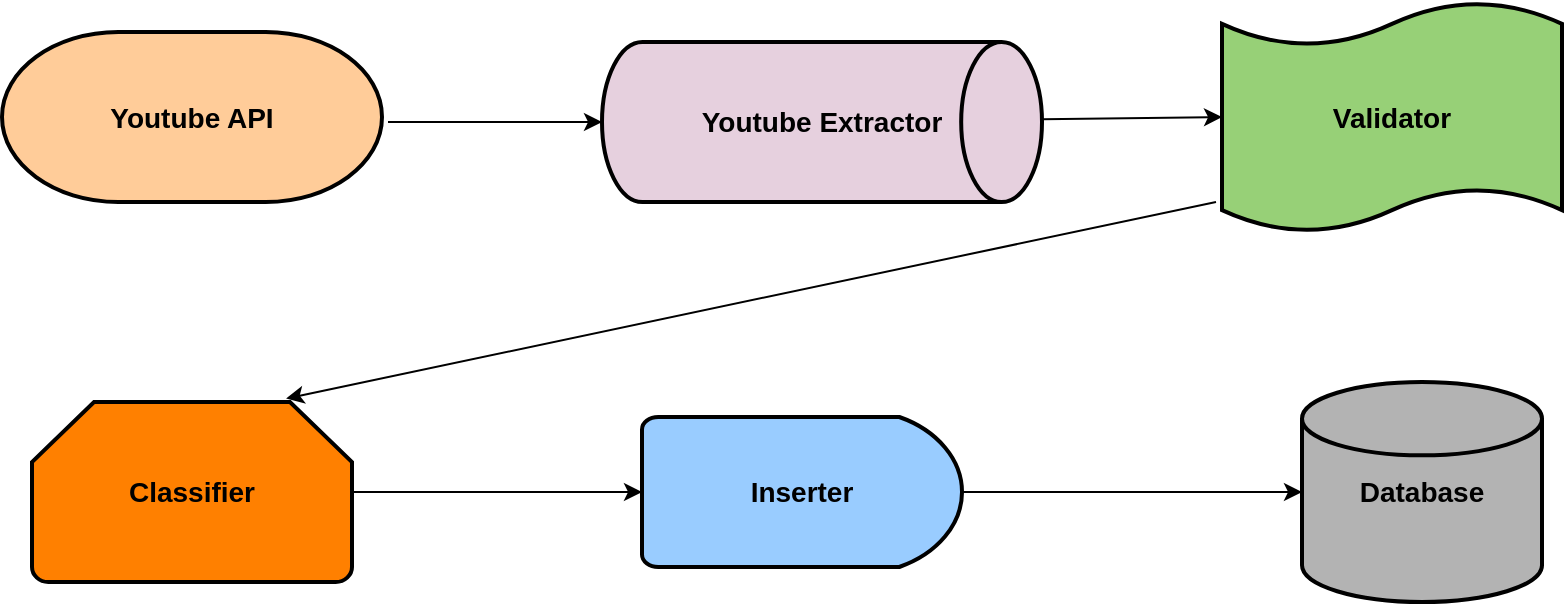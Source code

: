 <mxfile version="10.6.3" type="device"><diagram id="PPqp9Ad5aXbcEgvpluh4" name="Page-1"><mxGraphModel dx="966" dy="387" grid="1" gridSize="10" guides="1" tooltips="1" connect="1" arrows="1" fold="1" page="1" pageScale="1" pageWidth="1654" pageHeight="1169" math="0" shadow="0"><root><mxCell id="0"/><mxCell id="1" parent="0"/><mxCell id="U0nbuBrJmOZI8mArBauX-2" value="&lt;font style=&quot;font-size: 14px&quot;&gt;&lt;b&gt;Database&lt;/b&gt;&lt;/font&gt;" style="strokeWidth=2;html=1;shape=mxgraph.flowchart.database;whiteSpace=wrap;fillColor=#B3B3B3;" vertex="1" parent="1"><mxGeometry x="680" y="210" width="120" height="110" as="geometry"/></mxCell><mxCell id="U0nbuBrJmOZI8mArBauX-3" value="&lt;b&gt;&lt;font style=&quot;font-size: 14px&quot;&gt;Youtube API&lt;/font&gt;&lt;/b&gt;" style="strokeWidth=2;html=1;shape=mxgraph.flowchart.terminator;whiteSpace=wrap;fillColor=#FFCC99;" vertex="1" parent="1"><mxGeometry x="30" y="35" width="190" height="85" as="geometry"/></mxCell><mxCell id="U0nbuBrJmOZI8mArBauX-4" value="&lt;b&gt;&lt;font style=&quot;font-size: 14px&quot;&gt;Youtube Extractor&lt;/font&gt;&lt;/b&gt;" style="strokeWidth=2;html=1;shape=mxgraph.flowchart.direct_data;whiteSpace=wrap;fillColor=#E6D0DE;" vertex="1" parent="1"><mxGeometry x="330" y="40" width="220" height="80" as="geometry"/></mxCell><mxCell id="U0nbuBrJmOZI8mArBauX-5" value="" style="endArrow=classic;html=1;entryX=0;entryY=0.5;entryDx=0;entryDy=0;entryPerimeter=0;" edge="1" parent="1" target="U0nbuBrJmOZI8mArBauX-4"><mxGeometry width="50" height="50" relative="1" as="geometry"><mxPoint x="223" y="80" as="sourcePoint"/><mxPoint x="80" y="280" as="targetPoint"/></mxGeometry></mxCell><mxCell id="U0nbuBrJmOZI8mArBauX-6" value="&lt;b&gt;&lt;font style=&quot;font-size: 14px&quot;&gt;Validator&lt;/font&gt;&lt;/b&gt;" style="shape=tape;whiteSpace=wrap;html=1;strokeWidth=2;size=0.19;fillColor=#97D077;" vertex="1" parent="1"><mxGeometry x="640" y="20" width="170" height="115" as="geometry"/></mxCell><mxCell id="U0nbuBrJmOZI8mArBauX-7" value="" style="endArrow=classic;html=1;entryX=0;entryY=0.5;entryDx=0;entryDy=0;entryPerimeter=0;" edge="1" parent="1" source="U0nbuBrJmOZI8mArBauX-4" target="U0nbuBrJmOZI8mArBauX-6"><mxGeometry width="50" height="50" relative="1" as="geometry"><mxPoint x="30" y="360" as="sourcePoint"/><mxPoint x="488" y="180" as="targetPoint"/></mxGeometry></mxCell><mxCell id="U0nbuBrJmOZI8mArBauX-9" value="&lt;font style=&quot;font-size: 14px&quot;&gt;&lt;b&gt;Classifier&lt;/b&gt;&lt;/font&gt;" style="strokeWidth=2;html=1;shape=mxgraph.flowchart.loop_limit;whiteSpace=wrap;fillColor=#FF8000;" vertex="1" parent="1"><mxGeometry x="45" y="220" width="160" height="90" as="geometry"/></mxCell><mxCell id="U0nbuBrJmOZI8mArBauX-10" value="" style="endArrow=classic;html=1;entryX=0.794;entryY=-0.019;entryDx=0;entryDy=0;entryPerimeter=0;" edge="1" parent="1" target="U0nbuBrJmOZI8mArBauX-9"><mxGeometry width="50" height="50" relative="1" as="geometry"><mxPoint x="637" y="120" as="sourcePoint"/><mxPoint x="80" y="330" as="targetPoint"/></mxGeometry></mxCell><mxCell id="U0nbuBrJmOZI8mArBauX-16" style="edgeStyle=orthogonalEdgeStyle;rounded=0;orthogonalLoop=1;jettySize=auto;html=1;exitX=1;exitY=0.5;exitDx=0;exitDy=0;exitPerimeter=0;" edge="1" parent="1" source="U0nbuBrJmOZI8mArBauX-11" target="U0nbuBrJmOZI8mArBauX-2"><mxGeometry relative="1" as="geometry"/></mxCell><mxCell id="U0nbuBrJmOZI8mArBauX-11" value="&lt;b&gt;&lt;font style=&quot;font-size: 14px&quot;&gt;Inserter&lt;/font&gt;&lt;/b&gt;" style="strokeWidth=2;html=1;shape=mxgraph.flowchart.delay;whiteSpace=wrap;fillColor=#99CCFF;" vertex="1" parent="1"><mxGeometry x="350" y="227.5" width="160" height="75" as="geometry"/></mxCell><mxCell id="U0nbuBrJmOZI8mArBauX-12" value="" style="endArrow=classic;html=1;entryX=0;entryY=0.5;entryDx=0;entryDy=0;entryPerimeter=0;" edge="1" parent="1" source="U0nbuBrJmOZI8mArBauX-9" target="U0nbuBrJmOZI8mArBauX-11"><mxGeometry width="50" height="50" relative="1" as="geometry"><mxPoint x="30" y="380" as="sourcePoint"/><mxPoint x="80" y="330" as="targetPoint"/></mxGeometry></mxCell></root></mxGraphModel></diagram></mxfile>